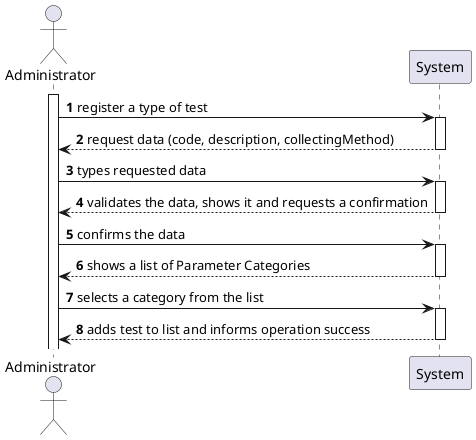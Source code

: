 @startuml
'https://plantuml.com/sequence-diagram

autonumber

actor "Administrator" as admin
activate admin

admin -> System ++: register a type of test
System -->  admin --: request data (code, description, collectingMethod)
admin ->  System ++: types requested data
System --> admin --: validates the data, shows it and requests a confirmation
admin -> System ++: confirms the data
System --> admin --: shows a list of Parameter Categories
admin -> System ++: selects a category from the list

System --> admin --: adds test to list and informs operation success



@enduml